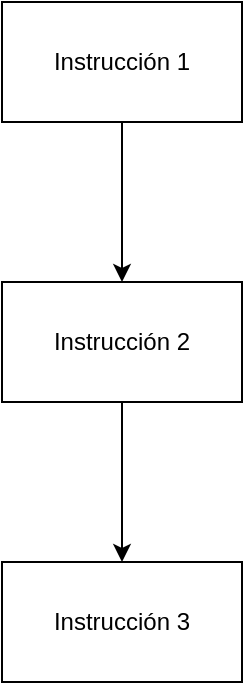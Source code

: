 <mxfile version="18.1.3" type="device" pages="3"><diagram id="lw5eP8fob6PLt0xR__oz" name="Page-1"><mxGraphModel dx="926" dy="459" grid="1" gridSize="10" guides="1" tooltips="1" connect="1" arrows="1" fold="1" page="1" pageScale="1" pageWidth="850" pageHeight="1100" math="0" shadow="0"><root><mxCell id="0"/><mxCell id="1" parent="0"/><mxCell id="lt7wqZl4EQ8t-G1nEuuw-3" value="" style="edgeStyle=orthogonalEdgeStyle;rounded=0;orthogonalLoop=1;jettySize=auto;html=1;" edge="1" parent="1" source="lt7wqZl4EQ8t-G1nEuuw-1" target="lt7wqZl4EQ8t-G1nEuuw-2"><mxGeometry relative="1" as="geometry"/></mxCell><mxCell id="lt7wqZl4EQ8t-G1nEuuw-1" value="Instrucción 1" style="rounded=0;whiteSpace=wrap;html=1;" vertex="1" parent="1"><mxGeometry x="340" y="120" width="120" height="60" as="geometry"/></mxCell><mxCell id="lt7wqZl4EQ8t-G1nEuuw-5" value="" style="edgeStyle=orthogonalEdgeStyle;rounded=0;orthogonalLoop=1;jettySize=auto;html=1;" edge="1" parent="1" source="lt7wqZl4EQ8t-G1nEuuw-2" target="lt7wqZl4EQ8t-G1nEuuw-4"><mxGeometry relative="1" as="geometry"/></mxCell><mxCell id="lt7wqZl4EQ8t-G1nEuuw-2" value="Instrucción 2" style="rounded=0;whiteSpace=wrap;html=1;" vertex="1" parent="1"><mxGeometry x="340" y="260" width="120" height="60" as="geometry"/></mxCell><mxCell id="lt7wqZl4EQ8t-G1nEuuw-4" value="Instrucción 3" style="rounded=0;whiteSpace=wrap;html=1;" vertex="1" parent="1"><mxGeometry x="340" y="400" width="120" height="60" as="geometry"/></mxCell></root></mxGraphModel></diagram><diagram id="W-NPVKNFDzzRegGxfBRf" name="Page-2"><mxGraphModel dx="926" dy="459" grid="1" gridSize="10" guides="1" tooltips="1" connect="1" arrows="1" fold="1" page="1" pageScale="1" pageWidth="850" pageHeight="1100" math="0" shadow="0"><root><mxCell id="0"/><mxCell id="1" parent="0"/><mxCell id="2_sj_kbxMUZUm3pncCv7-5" style="edgeStyle=orthogonalEdgeStyle;rounded=0;orthogonalLoop=1;jettySize=auto;html=1;exitX=0;exitY=0.5;exitDx=0;exitDy=0;entryX=0.5;entryY=0;entryDx=0;entryDy=0;" edge="1" parent="1" source="2_sj_kbxMUZUm3pncCv7-1" target="2_sj_kbxMUZUm3pncCv7-3"><mxGeometry relative="1" as="geometry"/></mxCell><mxCell id="2_sj_kbxMUZUm3pncCv7-9" value="False" style="edgeLabel;html=1;align=center;verticalAlign=middle;resizable=0;points=[];" vertex="1" connectable="0" parent="2_sj_kbxMUZUm3pncCv7-5"><mxGeometry x="-0.233" y="-1" relative="1" as="geometry"><mxPoint as="offset"/></mxGeometry></mxCell><mxCell id="2_sj_kbxMUZUm3pncCv7-6" style="edgeStyle=orthogonalEdgeStyle;rounded=0;orthogonalLoop=1;jettySize=auto;html=1;exitX=1;exitY=0.5;exitDx=0;exitDy=0;entryX=0.5;entryY=0;entryDx=0;entryDy=0;" edge="1" parent="1" source="2_sj_kbxMUZUm3pncCv7-1" target="2_sj_kbxMUZUm3pncCv7-4"><mxGeometry relative="1" as="geometry"/></mxCell><mxCell id="2_sj_kbxMUZUm3pncCv7-8" value="True" style="edgeLabel;html=1;align=center;verticalAlign=middle;resizable=0;points=[];" vertex="1" connectable="0" parent="2_sj_kbxMUZUm3pncCv7-6"><mxGeometry x="-0.077" y="-1" relative="1" as="geometry"><mxPoint as="offset"/></mxGeometry></mxCell><mxCell id="2_sj_kbxMUZUm3pncCv7-1" value="IF" style="rhombus;whiteSpace=wrap;html=1;" vertex="1" parent="1"><mxGeometry x="380" y="200" width="80" height="80" as="geometry"/></mxCell><mxCell id="2_sj_kbxMUZUm3pncCv7-7" style="edgeStyle=orthogonalEdgeStyle;rounded=0;orthogonalLoop=1;jettySize=auto;html=1;exitX=0.5;exitY=1;exitDx=0;exitDy=0;entryX=0.5;entryY=0;entryDx=0;entryDy=0;" edge="1" parent="1" source="2_sj_kbxMUZUm3pncCv7-2" target="2_sj_kbxMUZUm3pncCv7-1"><mxGeometry relative="1" as="geometry"/></mxCell><mxCell id="2_sj_kbxMUZUm3pncCv7-2" value="Instrucción 1" style="rounded=0;whiteSpace=wrap;html=1;" vertex="1" parent="1"><mxGeometry x="360" y="90" width="120" height="60" as="geometry"/></mxCell><mxCell id="2_sj_kbxMUZUm3pncCv7-11" style="edgeStyle=orthogonalEdgeStyle;rounded=0;orthogonalLoop=1;jettySize=auto;html=1;exitX=0.5;exitY=1;exitDx=0;exitDy=0;" edge="1" parent="1" source="2_sj_kbxMUZUm3pncCv7-3" target="2_sj_kbxMUZUm3pncCv7-10"><mxGeometry relative="1" as="geometry"/></mxCell><mxCell id="2_sj_kbxMUZUm3pncCv7-3" value="Instrucción si False" style="rounded=0;whiteSpace=wrap;html=1;" vertex="1" parent="1"><mxGeometry x="250" y="290" width="120" height="60" as="geometry"/></mxCell><mxCell id="2_sj_kbxMUZUm3pncCv7-12" style="edgeStyle=orthogonalEdgeStyle;rounded=0;orthogonalLoop=1;jettySize=auto;html=1;exitX=0.5;exitY=1;exitDx=0;exitDy=0;" edge="1" parent="1" source="2_sj_kbxMUZUm3pncCv7-4"><mxGeometry relative="1" as="geometry"><mxPoint x="420" y="400" as="targetPoint"/></mxGeometry></mxCell><mxCell id="2_sj_kbxMUZUm3pncCv7-4" value="Instrucción si True" style="rounded=0;whiteSpace=wrap;html=1;" vertex="1" parent="1"><mxGeometry x="480" y="290" width="120" height="60" as="geometry"/></mxCell><mxCell id="2_sj_kbxMUZUm3pncCv7-10" value="Instrucción" style="rounded=0;whiteSpace=wrap;html=1;" vertex="1" parent="1"><mxGeometry x="360" y="400" width="120" height="60" as="geometry"/></mxCell></root></mxGraphModel></diagram><diagram id="740-6OSllymlqtlvd_Gc" name="Page-3"><mxGraphModel dx="926" dy="459" grid="1" gridSize="10" guides="1" tooltips="1" connect="1" arrows="1" fold="1" page="1" pageScale="1" pageWidth="850" pageHeight="1100" math="0" shadow="0"><root><mxCell id="0"/><mxCell id="1" parent="0"/><mxCell id="21IFbzSJa_NZDx8_7eIq-3" style="edgeStyle=orthogonalEdgeStyle;rounded=0;orthogonalLoop=1;jettySize=auto;html=1;exitX=0.5;exitY=1;exitDx=0;exitDy=0;entryX=0;entryY=0.5;entryDx=0;entryDy=0;" edge="1" parent="1" source="-C_EDA79B4EgFLQyYOpv-1" target="21IFbzSJa_NZDx8_7eIq-1"><mxGeometry relative="1" as="geometry"><mxPoint x="290" y="310" as="targetPoint"/></mxGeometry></mxCell><mxCell id="-C_EDA79B4EgFLQyYOpv-1" value="Instrucción" style="rounded=0;whiteSpace=wrap;html=1;" vertex="1" parent="1"><mxGeometry x="360" y="250" width="80" height="60" as="geometry"/></mxCell><mxCell id="21IFbzSJa_NZDx8_7eIq-2" style="edgeStyle=orthogonalEdgeStyle;rounded=0;orthogonalLoop=1;jettySize=auto;html=1;exitX=0.5;exitY=1;exitDx=0;exitDy=0;entryX=0.5;entryY=0;entryDx=0;entryDy=0;" edge="1" parent="1" source="21IFbzSJa_NZDx8_7eIq-1" target="-C_EDA79B4EgFLQyYOpv-1"><mxGeometry relative="1" as="geometry"/></mxCell><mxCell id="21IFbzSJa_NZDx8_7eIq-6" value="True" style="edgeLabel;html=1;align=center;verticalAlign=middle;resizable=0;points=[];" vertex="1" connectable="0" parent="21IFbzSJa_NZDx8_7eIq-2"><mxGeometry x="0.1" y="-2" relative="1" as="geometry"><mxPoint as="offset"/></mxGeometry></mxCell><mxCell id="21IFbzSJa_NZDx8_7eIq-7" style="edgeStyle=orthogonalEdgeStyle;rounded=0;orthogonalLoop=1;jettySize=auto;html=1;exitX=1;exitY=0.5;exitDx=0;exitDy=0;entryX=0.5;entryY=0;entryDx=0;entryDy=0;" edge="1" parent="1" source="21IFbzSJa_NZDx8_7eIq-1" target="21IFbzSJa_NZDx8_7eIq-8"><mxGeometry relative="1" as="geometry"><mxPoint x="560" y="170" as="targetPoint"/><Array as="points"><mxPoint x="480" y="170"/><mxPoint x="480" y="360"/><mxPoint x="400" y="360"/></Array></mxGeometry></mxCell><mxCell id="21IFbzSJa_NZDx8_7eIq-9" value="False" style="edgeLabel;html=1;align=center;verticalAlign=middle;resizable=0;points=[];" vertex="1" connectable="0" parent="21IFbzSJa_NZDx8_7eIq-7"><mxGeometry x="0.526" relative="1" as="geometry"><mxPoint as="offset"/></mxGeometry></mxCell><mxCell id="21IFbzSJa_NZDx8_7eIq-1" value="Condición" style="rhombus;whiteSpace=wrap;html=1;" vertex="1" parent="1"><mxGeometry x="360" y="130" width="80" height="80" as="geometry"/></mxCell><mxCell id="21IFbzSJa_NZDx8_7eIq-5" style="edgeStyle=orthogonalEdgeStyle;rounded=0;orthogonalLoop=1;jettySize=auto;html=1;exitX=0.5;exitY=1;exitDx=0;exitDy=0;entryX=0.5;entryY=0;entryDx=0;entryDy=0;" edge="1" parent="1" source="21IFbzSJa_NZDx8_7eIq-4" target="21IFbzSJa_NZDx8_7eIq-1"><mxGeometry relative="1" as="geometry"/></mxCell><mxCell id="21IFbzSJa_NZDx8_7eIq-4" value="Instrucción" style="rounded=0;whiteSpace=wrap;html=1;" vertex="1" parent="1"><mxGeometry x="340" y="40" width="120" height="60" as="geometry"/></mxCell><mxCell id="21IFbzSJa_NZDx8_7eIq-8" value="Instrucción" style="rounded=0;whiteSpace=wrap;html=1;" vertex="1" parent="1"><mxGeometry x="340" y="400" width="120" height="60" as="geometry"/></mxCell></root></mxGraphModel></diagram></mxfile>